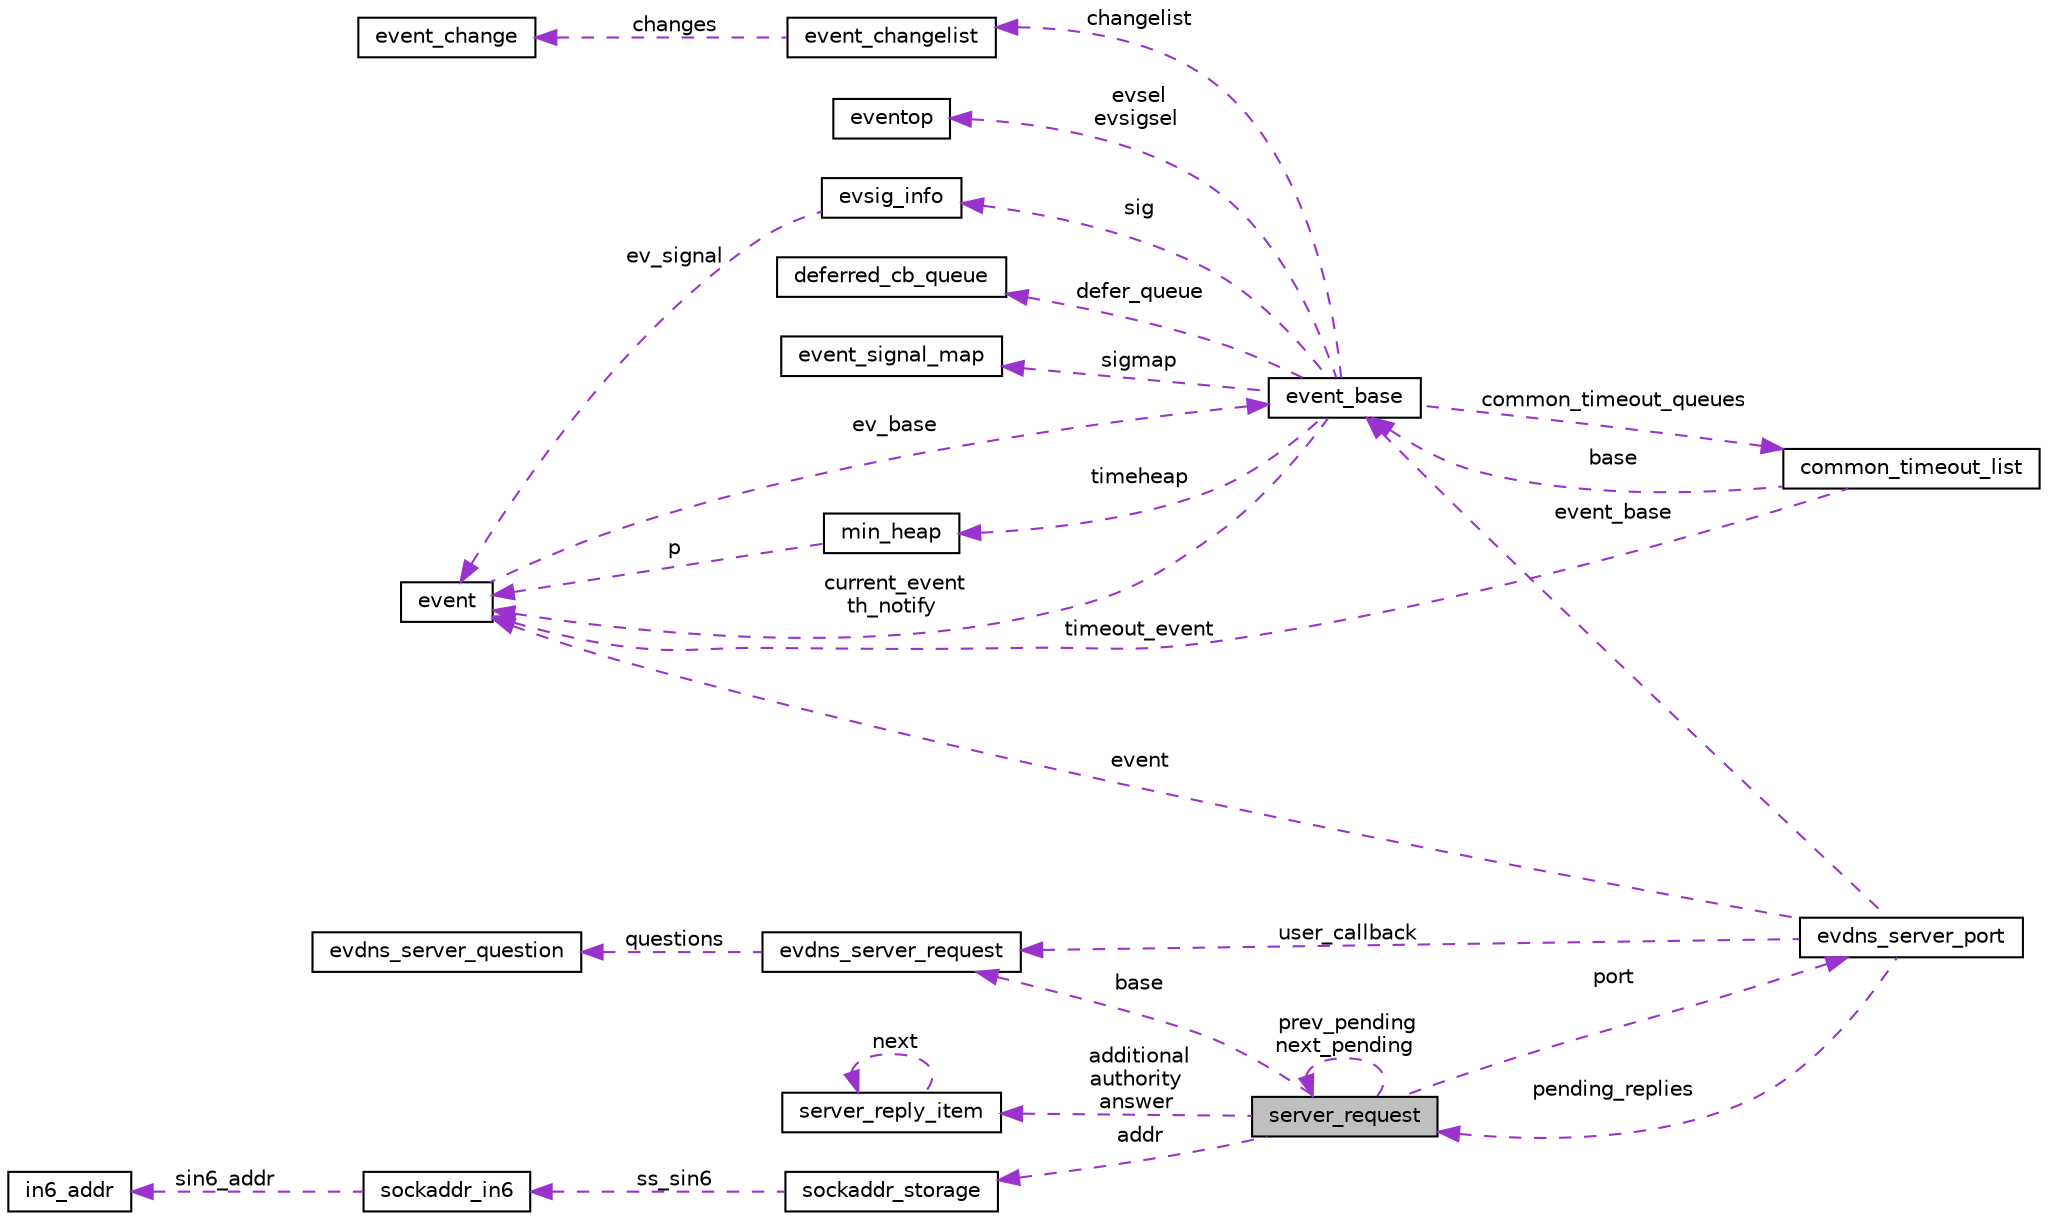 digraph G
{
  edge [fontname="Helvetica",fontsize="10",labelfontname="Helvetica",labelfontsize="10"];
  node [fontname="Helvetica",fontsize="10",shape=record];
  rankdir="LR";
  Node1 [label="server_request",height=0.2,width=0.4,color="black", fillcolor="grey75", style="filled" fontcolor="black"];
  Node2 -> Node1 [dir="back",color="darkorchid3",fontsize="10",style="dashed",label=" port" ,fontname="Helvetica"];
  Node2 [label="evdns_server_port",height=0.2,width=0.4,color="black", fillcolor="white", style="filled",URL="$structevdns__server__port.html"];
  Node3 -> Node2 [dir="back",color="darkorchid3",fontsize="10",style="dashed",label=" event" ,fontname="Helvetica"];
  Node3 [label="event",height=0.2,width=0.4,color="black", fillcolor="white", style="filled",URL="$structevent.html"];
  Node4 -> Node3 [dir="back",color="darkorchid3",fontsize="10",style="dashed",label=" ev_base" ,fontname="Helvetica"];
  Node4 [label="event_base",height=0.2,width=0.4,color="black", fillcolor="white", style="filled",URL="$structevent__base.html"];
  Node5 -> Node4 [dir="back",color="darkorchid3",fontsize="10",style="dashed",label=" evsel\nevsigsel" ,fontname="Helvetica"];
  Node5 [label="eventop",height=0.2,width=0.4,color="black", fillcolor="white", style="filled",URL="$structeventop.html"];
  Node6 -> Node4 [dir="back",color="darkorchid3",fontsize="10",style="dashed",label=" sig" ,fontname="Helvetica"];
  Node6 [label="evsig_info",height=0.2,width=0.4,color="black", fillcolor="white", style="filled",URL="$structevsig__info.html"];
  Node3 -> Node6 [dir="back",color="darkorchid3",fontsize="10",style="dashed",label=" ev_signal" ,fontname="Helvetica"];
  Node7 -> Node4 [dir="back",color="darkorchid3",fontsize="10",style="dashed",label=" timeheap" ,fontname="Helvetica"];
  Node7 [label="min_heap",height=0.2,width=0.4,color="black", fillcolor="white", style="filled",URL="$structmin__heap.html"];
  Node3 -> Node7 [dir="back",color="darkorchid3",fontsize="10",style="dashed",label=" p" ,fontname="Helvetica"];
  Node8 -> Node4 [dir="back",color="darkorchid3",fontsize="10",style="dashed",label=" defer_queue" ,fontname="Helvetica"];
  Node8 [label="deferred_cb_queue",height=0.2,width=0.4,color="black", fillcolor="white", style="filled",URL="$structdeferred__cb__queue.html"];
  Node3 -> Node4 [dir="back",color="darkorchid3",fontsize="10",style="dashed",label=" current_event\nth_notify" ,fontname="Helvetica"];
  Node9 -> Node4 [dir="back",color="darkorchid3",fontsize="10",style="dashed",label=" common_timeout_queues" ,fontname="Helvetica"];
  Node9 [label="common_timeout_list",height=0.2,width=0.4,color="black", fillcolor="white", style="filled",URL="$structcommon__timeout__list.html"];
  Node3 -> Node9 [dir="back",color="darkorchid3",fontsize="10",style="dashed",label=" timeout_event" ,fontname="Helvetica"];
  Node4 -> Node9 [dir="back",color="darkorchid3",fontsize="10",style="dashed",label=" base" ,fontname="Helvetica"];
  Node10 -> Node4 [dir="back",color="darkorchid3",fontsize="10",style="dashed",label=" sigmap" ,fontname="Helvetica"];
  Node10 [label="event_signal_map",height=0.2,width=0.4,color="black", fillcolor="white", style="filled",URL="$structevent__signal__map.html"];
  Node11 -> Node4 [dir="back",color="darkorchid3",fontsize="10",style="dashed",label=" changelist" ,fontname="Helvetica"];
  Node11 [label="event_changelist",height=0.2,width=0.4,color="black", fillcolor="white", style="filled",URL="$structevent__changelist.html"];
  Node12 -> Node11 [dir="back",color="darkorchid3",fontsize="10",style="dashed",label=" changes" ,fontname="Helvetica"];
  Node12 [label="event_change",height=0.2,width=0.4,color="black", fillcolor="white", style="filled",URL="$structevent__change.html"];
  Node1 -> Node2 [dir="back",color="darkorchid3",fontsize="10",style="dashed",label=" pending_replies" ,fontname="Helvetica"];
  Node13 -> Node2 [dir="back",color="darkorchid3",fontsize="10",style="dashed",label=" user_callback" ,fontname="Helvetica"];
  Node13 [label="evdns_server_request",height=0.2,width=0.4,color="black", fillcolor="white", style="filled",URL="$structevdns__server__request.html"];
  Node14 -> Node13 [dir="back",color="darkorchid3",fontsize="10",style="dashed",label=" questions" ,fontname="Helvetica"];
  Node14 [label="evdns_server_question",height=0.2,width=0.4,color="black", fillcolor="white", style="filled",URL="$structevdns__server__question.html"];
  Node4 -> Node2 [dir="back",color="darkorchid3",fontsize="10",style="dashed",label=" event_base" ,fontname="Helvetica"];
  Node15 -> Node1 [dir="back",color="darkorchid3",fontsize="10",style="dashed",label=" addr" ,fontname="Helvetica"];
  Node15 [label="sockaddr_storage",height=0.2,width=0.4,color="black", fillcolor="white", style="filled",URL="$structsockaddr__storage.html"];
  Node16 -> Node15 [dir="back",color="darkorchid3",fontsize="10",style="dashed",label=" ss_sin6" ,fontname="Helvetica"];
  Node16 [label="sockaddr_in6",height=0.2,width=0.4,color="black", fillcolor="white", style="filled",URL="$structsockaddr__in6.html"];
  Node17 -> Node16 [dir="back",color="darkorchid3",fontsize="10",style="dashed",label=" sin6_addr" ,fontname="Helvetica"];
  Node17 [label="in6_addr",height=0.2,width=0.4,color="black", fillcolor="white", style="filled",URL="$structin6__addr.html"];
  Node1 -> Node1 [dir="back",color="darkorchid3",fontsize="10",style="dashed",label=" prev_pending\nnext_pending" ,fontname="Helvetica"];
  Node18 -> Node1 [dir="back",color="darkorchid3",fontsize="10",style="dashed",label=" additional\nauthority\nanswer" ,fontname="Helvetica"];
  Node18 [label="server_reply_item",height=0.2,width=0.4,color="black", fillcolor="white", style="filled",URL="$structserver__reply__item.html"];
  Node18 -> Node18 [dir="back",color="darkorchid3",fontsize="10",style="dashed",label=" next" ,fontname="Helvetica"];
  Node13 -> Node1 [dir="back",color="darkorchid3",fontsize="10",style="dashed",label=" base" ,fontname="Helvetica"];
}
